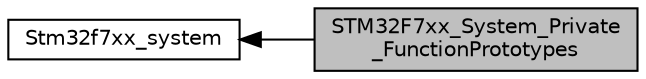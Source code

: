 digraph "STM32F7xx_System_Private_FunctionPrototypes"
{
  edge [fontname="Helvetica",fontsize="10",labelfontname="Helvetica",labelfontsize="10"];
  node [fontname="Helvetica",fontsize="10",shape=box];
  rankdir=LR;
  Node1 [label="STM32F7xx_System_Private\l_FunctionPrototypes",height=0.2,width=0.4,color="black", fillcolor="grey75", style="filled", fontcolor="black",tooltip=" "];
  Node2 [label="Stm32f7xx_system",height=0.2,width=0.4,color="black", fillcolor="white", style="filled",URL="$group__stm32f7xx__system.html",tooltip=" "];
  Node2->Node1 [shape=plaintext, dir="back", style="solid"];
}
